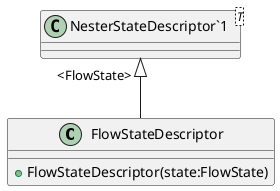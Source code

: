 @startuml
class FlowStateDescriptor {
    + FlowStateDescriptor(state:FlowState)
}
class "NesterStateDescriptor`1"<T> {
}
"NesterStateDescriptor`1" "<FlowState>" <|-- FlowStateDescriptor
@enduml
